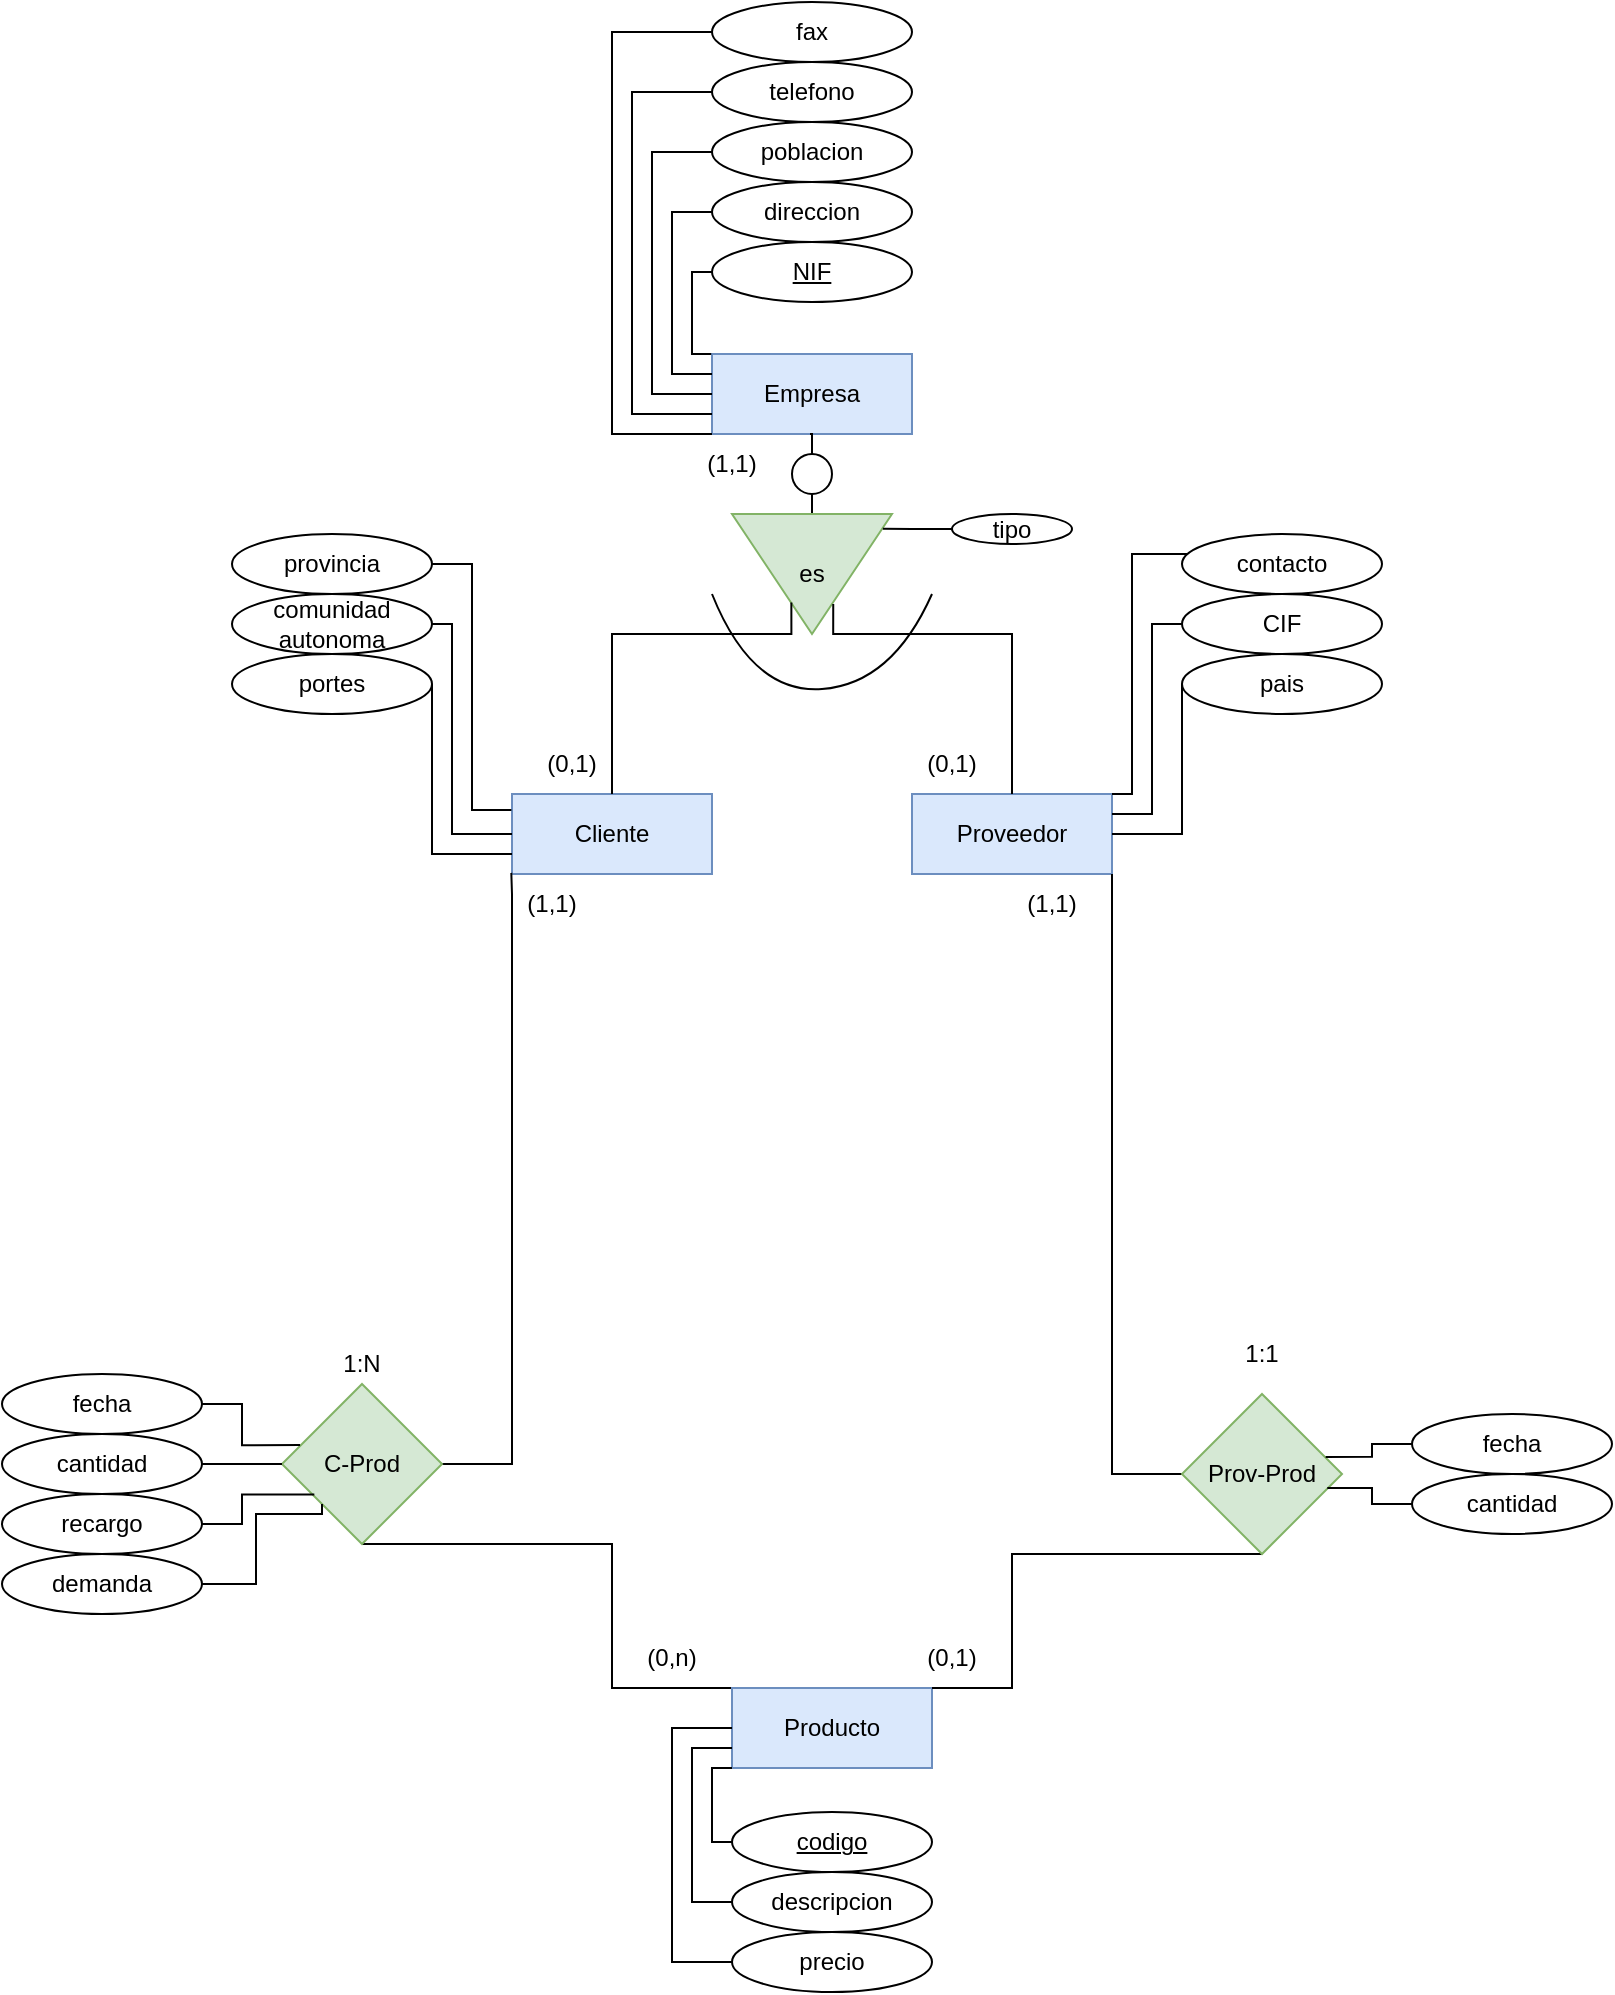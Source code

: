 <mxfile version="22.0.4" type="github">
  <diagram name="Página-1" id="3rt9o08_EEZjVEnaxzIQ">
    <mxGraphModel dx="2113" dy="2006" grid="1" gridSize="10" guides="1" tooltips="1" connect="1" arrows="1" fold="1" page="1" pageScale="1" pageWidth="1169" pageHeight="827" math="0" shadow="0">
      <root>
        <mxCell id="0" />
        <mxCell id="1" parent="0" />
        <mxCell id="zfdqlGUJjaQnBxxot2W5-1" value="Empresa" style="whiteSpace=wrap;html=1;align=center;fillColor=#dae8fc;strokeColor=#6c8ebf;" vertex="1" parent="1">
          <mxGeometry x="240" y="120" width="100" height="40" as="geometry" />
        </mxCell>
        <mxCell id="zfdqlGUJjaQnBxxot2W5-2" value="Cliente" style="whiteSpace=wrap;html=1;align=center;fillColor=#dae8fc;strokeColor=#6c8ebf;" vertex="1" parent="1">
          <mxGeometry x="140" y="340" width="100" height="40" as="geometry" />
        </mxCell>
        <mxCell id="zfdqlGUJjaQnBxxot2W5-3" value="Proveedor" style="whiteSpace=wrap;html=1;align=center;fillColor=#dae8fc;strokeColor=#6c8ebf;" vertex="1" parent="1">
          <mxGeometry x="340" y="340" width="100" height="40" as="geometry" />
        </mxCell>
        <mxCell id="zfdqlGUJjaQnBxxot2W5-30" style="edgeStyle=orthogonalEdgeStyle;rounded=0;orthogonalLoop=1;jettySize=auto;html=1;entryX=0.5;entryY=1;entryDx=0;entryDy=0;endArrow=none;endFill=0;exitX=0;exitY=0;exitDx=0;exitDy=0;" edge="1" parent="1" source="zfdqlGUJjaQnBxxot2W5-4" target="zfdqlGUJjaQnBxxot2W5-26">
          <mxGeometry relative="1" as="geometry">
            <Array as="points">
              <mxPoint x="190" y="787" />
            </Array>
          </mxGeometry>
        </mxCell>
        <mxCell id="zfdqlGUJjaQnBxxot2W5-4" value="Producto" style="whiteSpace=wrap;html=1;align=center;fillColor=#dae8fc;strokeColor=#6c8ebf;" vertex="1" parent="1">
          <mxGeometry x="250" y="787" width="100" height="40" as="geometry" />
        </mxCell>
        <mxCell id="zfdqlGUJjaQnBxxot2W5-69" style="edgeStyle=orthogonalEdgeStyle;rounded=0;orthogonalLoop=1;jettySize=auto;html=1;entryX=0.5;entryY=1;entryDx=0;entryDy=0;endArrow=none;endFill=0;" edge="1" parent="1" source="zfdqlGUJjaQnBxxot2W5-7" target="zfdqlGUJjaQnBxxot2W5-8">
          <mxGeometry relative="1" as="geometry" />
        </mxCell>
        <mxCell id="zfdqlGUJjaQnBxxot2W5-7" value="" style="triangle;whiteSpace=wrap;html=1;rotation=90;fillColor=#d5e8d4;strokeColor=#82b366;" vertex="1" parent="1">
          <mxGeometry x="260" y="190" width="60" height="80" as="geometry" />
        </mxCell>
        <mxCell id="zfdqlGUJjaQnBxxot2W5-8" value="" style="ellipse;whiteSpace=wrap;html=1;" vertex="1" parent="1">
          <mxGeometry x="280" y="170" width="20" height="20" as="geometry" />
        </mxCell>
        <mxCell id="zfdqlGUJjaQnBxxot2W5-9" value="es" style="text;html=1;strokeColor=none;fillColor=none;align=center;verticalAlign=middle;whiteSpace=wrap;rounded=0;" vertex="1" parent="1">
          <mxGeometry x="260" y="215" width="60" height="30" as="geometry" />
        </mxCell>
        <mxCell id="zfdqlGUJjaQnBxxot2W5-10" style="edgeStyle=orthogonalEdgeStyle;rounded=0;orthogonalLoop=1;jettySize=auto;html=1;entryX=0.328;entryY=0.977;entryDx=0;entryDy=0;entryPerimeter=0;endArrow=none;endFill=0;exitX=0.5;exitY=0;exitDx=0;exitDy=0;" edge="1" parent="1" source="zfdqlGUJjaQnBxxot2W5-2" target="zfdqlGUJjaQnBxxot2W5-9">
          <mxGeometry relative="1" as="geometry">
            <Array as="points">
              <mxPoint x="190" y="260" />
              <mxPoint x="280" y="260" />
            </Array>
          </mxGeometry>
        </mxCell>
        <mxCell id="zfdqlGUJjaQnBxxot2W5-11" style="edgeStyle=orthogonalEdgeStyle;rounded=0;orthogonalLoop=1;jettySize=auto;html=1;entryX=0.677;entryY=1;entryDx=0;entryDy=0;entryPerimeter=0;endArrow=none;endFill=0;" edge="1" parent="1" source="zfdqlGUJjaQnBxxot2W5-3" target="zfdqlGUJjaQnBxxot2W5-9">
          <mxGeometry relative="1" as="geometry">
            <Array as="points">
              <mxPoint x="390" y="260" />
              <mxPoint x="301" y="260" />
            </Array>
          </mxGeometry>
        </mxCell>
        <mxCell id="zfdqlGUJjaQnBxxot2W5-12" value="" style="curved=1;endArrow=none;html=1;rounded=0;endFill=0;" edge="1" parent="1">
          <mxGeometry width="50" height="50" relative="1" as="geometry">
            <mxPoint x="240" y="240" as="sourcePoint" />
            <mxPoint x="350" y="240" as="targetPoint" />
            <Array as="points">
              <mxPoint x="260" y="290" />
              <mxPoint x="330" y="285" />
            </Array>
          </mxGeometry>
        </mxCell>
        <mxCell id="zfdqlGUJjaQnBxxot2W5-13" value="NIF" style="ellipse;whiteSpace=wrap;html=1;align=center;fontStyle=4;" vertex="1" parent="1">
          <mxGeometry x="240" y="64" width="100" height="30" as="geometry" />
        </mxCell>
        <mxCell id="zfdqlGUJjaQnBxxot2W5-32" style="edgeStyle=orthogonalEdgeStyle;rounded=0;orthogonalLoop=1;jettySize=auto;html=1;entryX=0;entryY=0.25;entryDx=0;entryDy=0;endArrow=none;endFill=0;" edge="1" parent="1" source="zfdqlGUJjaQnBxxot2W5-14" target="zfdqlGUJjaQnBxxot2W5-1">
          <mxGeometry relative="1" as="geometry">
            <Array as="points">
              <mxPoint x="220" y="49" />
              <mxPoint x="220" y="130" />
            </Array>
          </mxGeometry>
        </mxCell>
        <mxCell id="zfdqlGUJjaQnBxxot2W5-14" value="direccion" style="ellipse;whiteSpace=wrap;html=1;align=center;" vertex="1" parent="1">
          <mxGeometry x="240" y="34" width="100" height="30" as="geometry" />
        </mxCell>
        <mxCell id="zfdqlGUJjaQnBxxot2W5-33" style="edgeStyle=orthogonalEdgeStyle;rounded=0;orthogonalLoop=1;jettySize=auto;html=1;entryX=0;entryY=0.5;entryDx=0;entryDy=0;endArrow=none;endFill=0;" edge="1" parent="1" source="zfdqlGUJjaQnBxxot2W5-15" target="zfdqlGUJjaQnBxxot2W5-1">
          <mxGeometry relative="1" as="geometry">
            <Array as="points">
              <mxPoint x="210" y="19" />
              <mxPoint x="210" y="140" />
            </Array>
          </mxGeometry>
        </mxCell>
        <mxCell id="zfdqlGUJjaQnBxxot2W5-15" value="poblacion" style="ellipse;whiteSpace=wrap;html=1;align=center;" vertex="1" parent="1">
          <mxGeometry x="240" y="4" width="100" height="30" as="geometry" />
        </mxCell>
        <mxCell id="zfdqlGUJjaQnBxxot2W5-34" style="edgeStyle=orthogonalEdgeStyle;rounded=0;orthogonalLoop=1;jettySize=auto;html=1;entryX=0;entryY=0.75;entryDx=0;entryDy=0;endArrow=none;endFill=0;" edge="1" parent="1" source="zfdqlGUJjaQnBxxot2W5-16" target="zfdqlGUJjaQnBxxot2W5-1">
          <mxGeometry relative="1" as="geometry">
            <Array as="points">
              <mxPoint x="200" y="-11" />
              <mxPoint x="200" y="150" />
            </Array>
          </mxGeometry>
        </mxCell>
        <mxCell id="zfdqlGUJjaQnBxxot2W5-16" value="telefono" style="ellipse;whiteSpace=wrap;html=1;align=center;" vertex="1" parent="1">
          <mxGeometry x="240" y="-26" width="100" height="30" as="geometry" />
        </mxCell>
        <mxCell id="zfdqlGUJjaQnBxxot2W5-35" style="edgeStyle=orthogonalEdgeStyle;rounded=0;orthogonalLoop=1;jettySize=auto;html=1;entryX=0;entryY=1;entryDx=0;entryDy=0;endArrow=none;endFill=0;" edge="1" parent="1" source="zfdqlGUJjaQnBxxot2W5-17" target="zfdqlGUJjaQnBxxot2W5-1">
          <mxGeometry relative="1" as="geometry">
            <Array as="points">
              <mxPoint x="190" y="-41" />
              <mxPoint x="190" y="160" />
            </Array>
          </mxGeometry>
        </mxCell>
        <mxCell id="zfdqlGUJjaQnBxxot2W5-17" value="fax" style="ellipse;whiteSpace=wrap;html=1;align=center;" vertex="1" parent="1">
          <mxGeometry x="240" y="-56" width="100" height="30" as="geometry" />
        </mxCell>
        <mxCell id="zfdqlGUJjaQnBxxot2W5-38" style="edgeStyle=orthogonalEdgeStyle;rounded=0;orthogonalLoop=1;jettySize=auto;html=1;entryX=-0.003;entryY=0.2;entryDx=0;entryDy=0;endArrow=none;endFill=0;entryPerimeter=0;" edge="1" parent="1" source="zfdqlGUJjaQnBxxot2W5-18" target="zfdqlGUJjaQnBxxot2W5-2">
          <mxGeometry relative="1" as="geometry" />
        </mxCell>
        <mxCell id="zfdqlGUJjaQnBxxot2W5-18" value="provincia" style="ellipse;whiteSpace=wrap;html=1;align=center;" vertex="1" parent="1">
          <mxGeometry y="210" width="100" height="30" as="geometry" />
        </mxCell>
        <mxCell id="zfdqlGUJjaQnBxxot2W5-37" style="edgeStyle=orthogonalEdgeStyle;rounded=0;orthogonalLoop=1;jettySize=auto;html=1;entryX=0;entryY=0.5;entryDx=0;entryDy=0;endArrow=none;endFill=0;exitX=1;exitY=0.5;exitDx=0;exitDy=0;" edge="1" parent="1" source="zfdqlGUJjaQnBxxot2W5-19" target="zfdqlGUJjaQnBxxot2W5-2">
          <mxGeometry relative="1" as="geometry">
            <Array as="points">
              <mxPoint x="110" y="255" />
              <mxPoint x="110" y="360" />
            </Array>
          </mxGeometry>
        </mxCell>
        <mxCell id="zfdqlGUJjaQnBxxot2W5-19" value="comunidad autonoma" style="ellipse;whiteSpace=wrap;html=1;align=center;" vertex="1" parent="1">
          <mxGeometry y="240" width="100" height="30" as="geometry" />
        </mxCell>
        <mxCell id="zfdqlGUJjaQnBxxot2W5-36" style="edgeStyle=orthogonalEdgeStyle;rounded=0;orthogonalLoop=1;jettySize=auto;html=1;entryX=0;entryY=0.75;entryDx=0;entryDy=0;endArrow=none;endFill=0;exitX=1;exitY=0.5;exitDx=0;exitDy=0;" edge="1" parent="1" source="zfdqlGUJjaQnBxxot2W5-20" target="zfdqlGUJjaQnBxxot2W5-2">
          <mxGeometry relative="1" as="geometry">
            <Array as="points">
              <mxPoint x="100" y="370" />
            </Array>
          </mxGeometry>
        </mxCell>
        <mxCell id="zfdqlGUJjaQnBxxot2W5-20" value="portes" style="ellipse;whiteSpace=wrap;html=1;align=center;" vertex="1" parent="1">
          <mxGeometry y="270" width="100" height="30" as="geometry" />
        </mxCell>
        <mxCell id="zfdqlGUJjaQnBxxot2W5-41" style="edgeStyle=orthogonalEdgeStyle;rounded=0;orthogonalLoop=1;jettySize=auto;html=1;entryX=1;entryY=0;entryDx=0;entryDy=0;endArrow=none;endFill=0;" edge="1" parent="1" source="zfdqlGUJjaQnBxxot2W5-21" target="zfdqlGUJjaQnBxxot2W5-3">
          <mxGeometry relative="1" as="geometry">
            <Array as="points">
              <mxPoint x="450" y="220" />
              <mxPoint x="450" y="340" />
            </Array>
          </mxGeometry>
        </mxCell>
        <mxCell id="zfdqlGUJjaQnBxxot2W5-21" value="contacto" style="ellipse;whiteSpace=wrap;html=1;align=center;" vertex="1" parent="1">
          <mxGeometry x="475" y="210" width="100" height="30" as="geometry" />
        </mxCell>
        <mxCell id="zfdqlGUJjaQnBxxot2W5-22" value="CIF" style="ellipse;whiteSpace=wrap;html=1;align=center;" vertex="1" parent="1">
          <mxGeometry x="475" y="240" width="100" height="30" as="geometry" />
        </mxCell>
        <mxCell id="zfdqlGUJjaQnBxxot2W5-39" style="edgeStyle=orthogonalEdgeStyle;rounded=0;orthogonalLoop=1;jettySize=auto;html=1;entryX=1;entryY=0.5;entryDx=0;entryDy=0;endArrow=none;endFill=0;exitX=0;exitY=0.5;exitDx=0;exitDy=0;" edge="1" parent="1" source="zfdqlGUJjaQnBxxot2W5-23" target="zfdqlGUJjaQnBxxot2W5-3">
          <mxGeometry relative="1" as="geometry">
            <Array as="points">
              <mxPoint x="475" y="360" />
            </Array>
          </mxGeometry>
        </mxCell>
        <mxCell id="zfdqlGUJjaQnBxxot2W5-23" value="pais" style="ellipse;whiteSpace=wrap;html=1;align=center;" vertex="1" parent="1">
          <mxGeometry x="475" y="270" width="100" height="30" as="geometry" />
        </mxCell>
        <mxCell id="zfdqlGUJjaQnBxxot2W5-27" style="edgeStyle=orthogonalEdgeStyle;rounded=0;orthogonalLoop=1;jettySize=auto;html=1;entryX=1;entryY=0;entryDx=0;entryDy=0;endArrow=none;endFill=0;" edge="1" parent="1" source="zfdqlGUJjaQnBxxot2W5-25" target="zfdqlGUJjaQnBxxot2W5-59">
          <mxGeometry relative="1" as="geometry">
            <Array as="points">
              <mxPoint x="440" y="680" />
            </Array>
          </mxGeometry>
        </mxCell>
        <mxCell id="zfdqlGUJjaQnBxxot2W5-29" style="edgeStyle=orthogonalEdgeStyle;rounded=0;orthogonalLoop=1;jettySize=auto;html=1;entryX=1;entryY=0;entryDx=0;entryDy=0;endArrow=none;endFill=0;exitX=0.5;exitY=1;exitDx=0;exitDy=0;" edge="1" parent="1" source="zfdqlGUJjaQnBxxot2W5-25" target="zfdqlGUJjaQnBxxot2W5-4">
          <mxGeometry relative="1" as="geometry">
            <Array as="points">
              <mxPoint x="390" y="787" />
            </Array>
          </mxGeometry>
        </mxCell>
        <mxCell id="zfdqlGUJjaQnBxxot2W5-25" value="Prov-Prod" style="rhombus;whiteSpace=wrap;html=1;fillColor=#d5e8d4;strokeColor=#82b366;" vertex="1" parent="1">
          <mxGeometry x="475" y="640" width="80" height="80" as="geometry" />
        </mxCell>
        <mxCell id="zfdqlGUJjaQnBxxot2W5-28" style="edgeStyle=orthogonalEdgeStyle;rounded=0;orthogonalLoop=1;jettySize=auto;html=1;entryX=0.161;entryY=-0.019;entryDx=0;entryDy=0;endArrow=none;endFill=0;entryPerimeter=0;" edge="1" parent="1" source="zfdqlGUJjaQnBxxot2W5-26" target="zfdqlGUJjaQnBxxot2W5-63">
          <mxGeometry relative="1" as="geometry">
            <Array as="points">
              <mxPoint x="140" y="675" />
              <mxPoint x="140" y="390" />
            </Array>
          </mxGeometry>
        </mxCell>
        <mxCell id="zfdqlGUJjaQnBxxot2W5-26" value="C-Prod" style="rhombus;whiteSpace=wrap;html=1;fillColor=#d5e8d4;strokeColor=#82b366;" vertex="1" parent="1">
          <mxGeometry x="25" y="635" width="80" height="80" as="geometry" />
        </mxCell>
        <mxCell id="zfdqlGUJjaQnBxxot2W5-31" style="edgeStyle=orthogonalEdgeStyle;rounded=0;orthogonalLoop=1;jettySize=auto;html=1;entryX=-0.004;entryY=0.013;entryDx=0;entryDy=0;entryPerimeter=0;endArrow=none;endFill=0;" edge="1" parent="1" source="zfdqlGUJjaQnBxxot2W5-13" target="zfdqlGUJjaQnBxxot2W5-1">
          <mxGeometry relative="1" as="geometry">
            <Array as="points">
              <mxPoint x="230" y="79" />
              <mxPoint x="230" y="120" />
              <mxPoint x="240" y="120" />
            </Array>
          </mxGeometry>
        </mxCell>
        <mxCell id="zfdqlGUJjaQnBxxot2W5-40" style="edgeStyle=orthogonalEdgeStyle;rounded=0;orthogonalLoop=1;jettySize=auto;html=1;endArrow=none;endFill=0;entryX=1;entryY=0.25;entryDx=0;entryDy=0;" edge="1" parent="1" source="zfdqlGUJjaQnBxxot2W5-22" target="zfdqlGUJjaQnBxxot2W5-3">
          <mxGeometry relative="1" as="geometry">
            <mxPoint x="440" y="370" as="targetPoint" />
            <Array as="points">
              <mxPoint x="460" y="255" />
              <mxPoint x="460" y="350" />
            </Array>
          </mxGeometry>
        </mxCell>
        <mxCell id="zfdqlGUJjaQnBxxot2W5-48" style="edgeStyle=orthogonalEdgeStyle;rounded=0;orthogonalLoop=1;jettySize=auto;html=1;entryX=0;entryY=1;entryDx=0;entryDy=0;endArrow=none;endFill=0;" edge="1" parent="1" source="zfdqlGUJjaQnBxxot2W5-43" target="zfdqlGUJjaQnBxxot2W5-4">
          <mxGeometry relative="1" as="geometry">
            <Array as="points">
              <mxPoint x="240" y="864" />
              <mxPoint x="240" y="827" />
            </Array>
          </mxGeometry>
        </mxCell>
        <mxCell id="zfdqlGUJjaQnBxxot2W5-43" value="codigo" style="ellipse;whiteSpace=wrap;html=1;align=center;fontStyle=4;" vertex="1" parent="1">
          <mxGeometry x="250" y="849" width="100" height="30" as="geometry" />
        </mxCell>
        <mxCell id="zfdqlGUJjaQnBxxot2W5-49" style="edgeStyle=orthogonalEdgeStyle;rounded=0;orthogonalLoop=1;jettySize=auto;html=1;entryX=0;entryY=0.75;entryDx=0;entryDy=0;endArrow=none;endFill=0;" edge="1" parent="1" source="zfdqlGUJjaQnBxxot2W5-46" target="zfdqlGUJjaQnBxxot2W5-4">
          <mxGeometry relative="1" as="geometry">
            <Array as="points">
              <mxPoint x="230" y="894" />
              <mxPoint x="230" y="817" />
            </Array>
          </mxGeometry>
        </mxCell>
        <mxCell id="zfdqlGUJjaQnBxxot2W5-46" value="descripcion" style="ellipse;whiteSpace=wrap;html=1;align=center;" vertex="1" parent="1">
          <mxGeometry x="250" y="879" width="100" height="30" as="geometry" />
        </mxCell>
        <mxCell id="zfdqlGUJjaQnBxxot2W5-47" value="precio" style="ellipse;whiteSpace=wrap;html=1;align=center;" vertex="1" parent="1">
          <mxGeometry x="250" y="909" width="100" height="30" as="geometry" />
        </mxCell>
        <mxCell id="zfdqlGUJjaQnBxxot2W5-50" style="edgeStyle=orthogonalEdgeStyle;rounded=0;orthogonalLoop=1;jettySize=auto;html=1;entryX=0;entryY=0.5;entryDx=0;entryDy=0;endArrow=none;endFill=0;" edge="1" parent="1" source="zfdqlGUJjaQnBxxot2W5-47" target="zfdqlGUJjaQnBxxot2W5-4">
          <mxGeometry relative="1" as="geometry">
            <Array as="points">
              <mxPoint x="220" y="924" />
              <mxPoint x="220" y="807" />
            </Array>
          </mxGeometry>
        </mxCell>
        <mxCell id="zfdqlGUJjaQnBxxot2W5-51" value="fecha" style="ellipse;whiteSpace=wrap;html=1;align=center;" vertex="1" parent="1">
          <mxGeometry x="-115" y="630" width="100" height="30" as="geometry" />
        </mxCell>
        <mxCell id="zfdqlGUJjaQnBxxot2W5-65" style="edgeStyle=orthogonalEdgeStyle;rounded=0;orthogonalLoop=1;jettySize=auto;html=1;entryX=0;entryY=0.5;entryDx=0;entryDy=0;endArrow=none;endFill=0;" edge="1" parent="1" source="zfdqlGUJjaQnBxxot2W5-52" target="zfdqlGUJjaQnBxxot2W5-26">
          <mxGeometry relative="1" as="geometry" />
        </mxCell>
        <mxCell id="zfdqlGUJjaQnBxxot2W5-52" value="cantidad" style="ellipse;whiteSpace=wrap;html=1;align=center;" vertex="1" parent="1">
          <mxGeometry x="-115" y="660" width="100" height="30" as="geometry" />
        </mxCell>
        <mxCell id="zfdqlGUJjaQnBxxot2W5-53" value="tipo" style="ellipse;whiteSpace=wrap;html=1;align=center;" vertex="1" parent="1">
          <mxGeometry x="360" y="200" width="60" height="15" as="geometry" />
        </mxCell>
        <mxCell id="zfdqlGUJjaQnBxxot2W5-54" style="edgeStyle=orthogonalEdgeStyle;rounded=0;orthogonalLoop=1;jettySize=auto;html=1;entryX=0.122;entryY=0.057;entryDx=0;entryDy=0;entryPerimeter=0;endArrow=none;endFill=0;" edge="1" parent="1" source="zfdqlGUJjaQnBxxot2W5-53" target="zfdqlGUJjaQnBxxot2W5-7">
          <mxGeometry relative="1" as="geometry" />
        </mxCell>
        <mxCell id="zfdqlGUJjaQnBxxot2W5-56" value="(1,1)" style="text;html=1;strokeColor=none;fillColor=none;align=center;verticalAlign=middle;whiteSpace=wrap;rounded=0;" vertex="1" parent="1">
          <mxGeometry x="220" y="160" width="60" height="30" as="geometry" />
        </mxCell>
        <mxCell id="zfdqlGUJjaQnBxxot2W5-57" value="(0,1)" style="text;html=1;strokeColor=none;fillColor=none;align=center;verticalAlign=middle;whiteSpace=wrap;rounded=0;" vertex="1" parent="1">
          <mxGeometry x="140" y="310" width="60" height="30" as="geometry" />
        </mxCell>
        <mxCell id="zfdqlGUJjaQnBxxot2W5-58" value="(0,1)" style="text;html=1;strokeColor=none;fillColor=none;align=center;verticalAlign=middle;whiteSpace=wrap;rounded=0;" vertex="1" parent="1">
          <mxGeometry x="330" y="310" width="60" height="30" as="geometry" />
        </mxCell>
        <mxCell id="zfdqlGUJjaQnBxxot2W5-59" value="(1,1)" style="text;html=1;strokeColor=none;fillColor=none;align=center;verticalAlign=middle;whiteSpace=wrap;rounded=0;" vertex="1" parent="1">
          <mxGeometry x="380" y="380" width="60" height="30" as="geometry" />
        </mxCell>
        <mxCell id="zfdqlGUJjaQnBxxot2W5-60" value="(0,1)" style="text;html=1;strokeColor=none;fillColor=none;align=center;verticalAlign=middle;whiteSpace=wrap;rounded=0;" vertex="1" parent="1">
          <mxGeometry x="330" y="757" width="60" height="30" as="geometry" />
        </mxCell>
        <mxCell id="zfdqlGUJjaQnBxxot2W5-61" value="1:1" style="text;html=1;strokeColor=none;fillColor=none;align=center;verticalAlign=middle;whiteSpace=wrap;rounded=0;" vertex="1" parent="1">
          <mxGeometry x="485" y="605" width="60" height="30" as="geometry" />
        </mxCell>
        <mxCell id="zfdqlGUJjaQnBxxot2W5-62" value="(0,n)" style="text;html=1;strokeColor=none;fillColor=none;align=center;verticalAlign=middle;whiteSpace=wrap;rounded=0;" vertex="1" parent="1">
          <mxGeometry x="190" y="757" width="60" height="30" as="geometry" />
        </mxCell>
        <mxCell id="zfdqlGUJjaQnBxxot2W5-63" value="(1,1)" style="text;html=1;strokeColor=none;fillColor=none;align=center;verticalAlign=middle;whiteSpace=wrap;rounded=0;" vertex="1" parent="1">
          <mxGeometry x="130" y="380" width="60" height="30" as="geometry" />
        </mxCell>
        <mxCell id="zfdqlGUJjaQnBxxot2W5-64" value="1:N" style="text;html=1;strokeColor=none;fillColor=none;align=center;verticalAlign=middle;whiteSpace=wrap;rounded=0;" vertex="1" parent="1">
          <mxGeometry x="35" y="610" width="60" height="30" as="geometry" />
        </mxCell>
        <mxCell id="zfdqlGUJjaQnBxxot2W5-67" style="edgeStyle=orthogonalEdgeStyle;rounded=0;orthogonalLoop=1;jettySize=auto;html=1;entryX=0.113;entryY=0.382;entryDx=0;entryDy=0;entryPerimeter=0;endArrow=none;endFill=0;" edge="1" parent="1" source="zfdqlGUJjaQnBxxot2W5-51" target="zfdqlGUJjaQnBxxot2W5-26">
          <mxGeometry relative="1" as="geometry" />
        </mxCell>
        <mxCell id="zfdqlGUJjaQnBxxot2W5-71" style="edgeStyle=orthogonalEdgeStyle;rounded=0;orthogonalLoop=1;jettySize=auto;html=1;endArrow=none;endFill=0;" edge="1" parent="1" source="zfdqlGUJjaQnBxxot2W5-8">
          <mxGeometry relative="1" as="geometry">
            <mxPoint x="290" y="160" as="targetPoint" />
            <Array as="points">
              <mxPoint x="290" y="160" />
              <mxPoint x="289" y="160" />
            </Array>
          </mxGeometry>
        </mxCell>
        <mxCell id="zfdqlGUJjaQnBxxot2W5-77" style="edgeStyle=orthogonalEdgeStyle;rounded=0;orthogonalLoop=1;jettySize=auto;html=1;entryX=0.202;entryY=0.691;entryDx=0;entryDy=0;entryPerimeter=0;endArrow=none;endFill=0;exitX=1;exitY=0.5;exitDx=0;exitDy=0;" edge="1" parent="1" source="zfdqlGUJjaQnBxxot2W5-75" target="zfdqlGUJjaQnBxxot2W5-26">
          <mxGeometry relative="1" as="geometry">
            <mxPoint x="35" y="714.51" as="targetPoint" />
            <mxPoint x="-12" y="699.51" as="sourcePoint" />
          </mxGeometry>
        </mxCell>
        <mxCell id="zfdqlGUJjaQnBxxot2W5-75" value="recargo" style="ellipse;whiteSpace=wrap;html=1;align=center;" vertex="1" parent="1">
          <mxGeometry x="-115" y="690" width="100" height="30" as="geometry" />
        </mxCell>
        <mxCell id="zfdqlGUJjaQnBxxot2W5-78" style="edgeStyle=orthogonalEdgeStyle;rounded=0;orthogonalLoop=1;jettySize=auto;html=1;entryX=0;entryY=1;entryDx=0;entryDy=0;endArrow=none;endFill=0;" edge="1" parent="1" source="zfdqlGUJjaQnBxxot2W5-76" target="zfdqlGUJjaQnBxxot2W5-26">
          <mxGeometry relative="1" as="geometry">
            <Array as="points">
              <mxPoint x="12" y="735" />
              <mxPoint x="12" y="700" />
              <mxPoint x="45" y="700" />
            </Array>
          </mxGeometry>
        </mxCell>
        <mxCell id="zfdqlGUJjaQnBxxot2W5-76" value="demanda" style="ellipse;whiteSpace=wrap;html=1;align=center;" vertex="1" parent="1">
          <mxGeometry x="-115" y="720" width="100" height="30" as="geometry" />
        </mxCell>
        <mxCell id="zfdqlGUJjaQnBxxot2W5-81" style="edgeStyle=orthogonalEdgeStyle;rounded=0;orthogonalLoop=1;jettySize=auto;html=1;entryX=0.898;entryY=0.393;entryDx=0;entryDy=0;entryPerimeter=0;endArrow=none;endFill=0;" edge="1" parent="1" source="zfdqlGUJjaQnBxxot2W5-79" target="zfdqlGUJjaQnBxxot2W5-25">
          <mxGeometry relative="1" as="geometry" />
        </mxCell>
        <mxCell id="zfdqlGUJjaQnBxxot2W5-79" value="fecha" style="ellipse;whiteSpace=wrap;html=1;align=center;" vertex="1" parent="1">
          <mxGeometry x="590" y="650" width="100" height="30" as="geometry" />
        </mxCell>
        <mxCell id="zfdqlGUJjaQnBxxot2W5-80" value="cantidad" style="ellipse;whiteSpace=wrap;html=1;align=center;" vertex="1" parent="1">
          <mxGeometry x="590" y="680" width="100" height="30" as="geometry" />
        </mxCell>
        <mxCell id="zfdqlGUJjaQnBxxot2W5-82" style="edgeStyle=orthogonalEdgeStyle;rounded=0;orthogonalLoop=1;jettySize=auto;html=1;entryX=0.908;entryY=0.588;entryDx=0;entryDy=0;entryPerimeter=0;endArrow=none;endFill=0;" edge="1" parent="1" source="zfdqlGUJjaQnBxxot2W5-80" target="zfdqlGUJjaQnBxxot2W5-25">
          <mxGeometry relative="1" as="geometry" />
        </mxCell>
      </root>
    </mxGraphModel>
  </diagram>
</mxfile>

